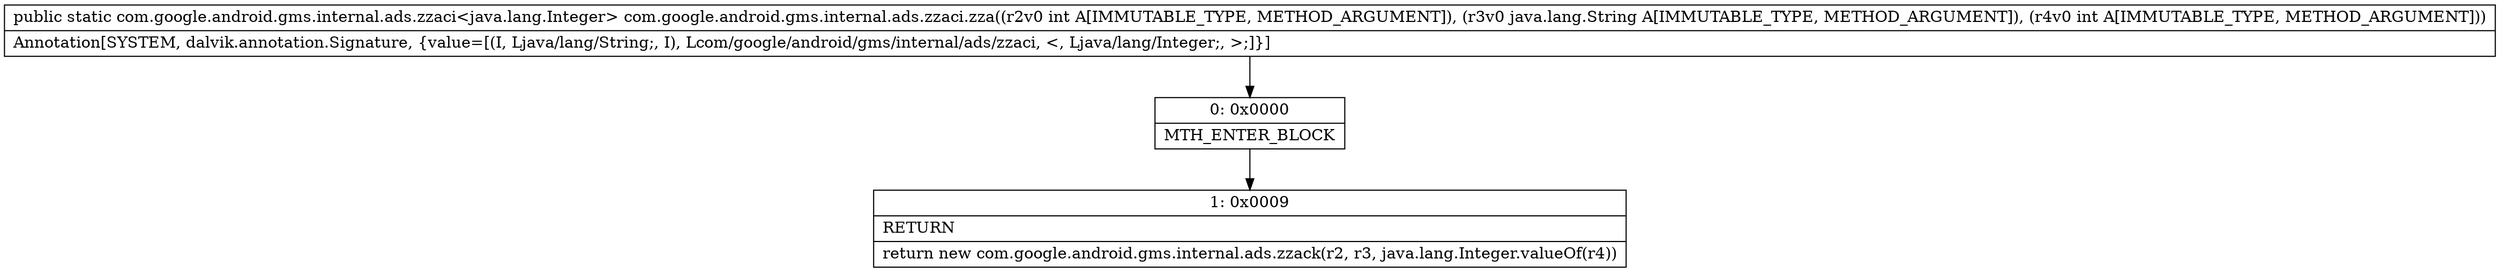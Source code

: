 digraph "CFG forcom.google.android.gms.internal.ads.zzaci.zza(ILjava\/lang\/String;I)Lcom\/google\/android\/gms\/internal\/ads\/zzaci;" {
Node_0 [shape=record,label="{0\:\ 0x0000|MTH_ENTER_BLOCK\l}"];
Node_1 [shape=record,label="{1\:\ 0x0009|RETURN\l|return new com.google.android.gms.internal.ads.zzack(r2, r3, java.lang.Integer.valueOf(r4))\l}"];
MethodNode[shape=record,label="{public static com.google.android.gms.internal.ads.zzaci\<java.lang.Integer\> com.google.android.gms.internal.ads.zzaci.zza((r2v0 int A[IMMUTABLE_TYPE, METHOD_ARGUMENT]), (r3v0 java.lang.String A[IMMUTABLE_TYPE, METHOD_ARGUMENT]), (r4v0 int A[IMMUTABLE_TYPE, METHOD_ARGUMENT]))  | Annotation[SYSTEM, dalvik.annotation.Signature, \{value=[(I, Ljava\/lang\/String;, I), Lcom\/google\/android\/gms\/internal\/ads\/zzaci, \<, Ljava\/lang\/Integer;, \>;]\}]\l}"];
MethodNode -> Node_0;
Node_0 -> Node_1;
}

